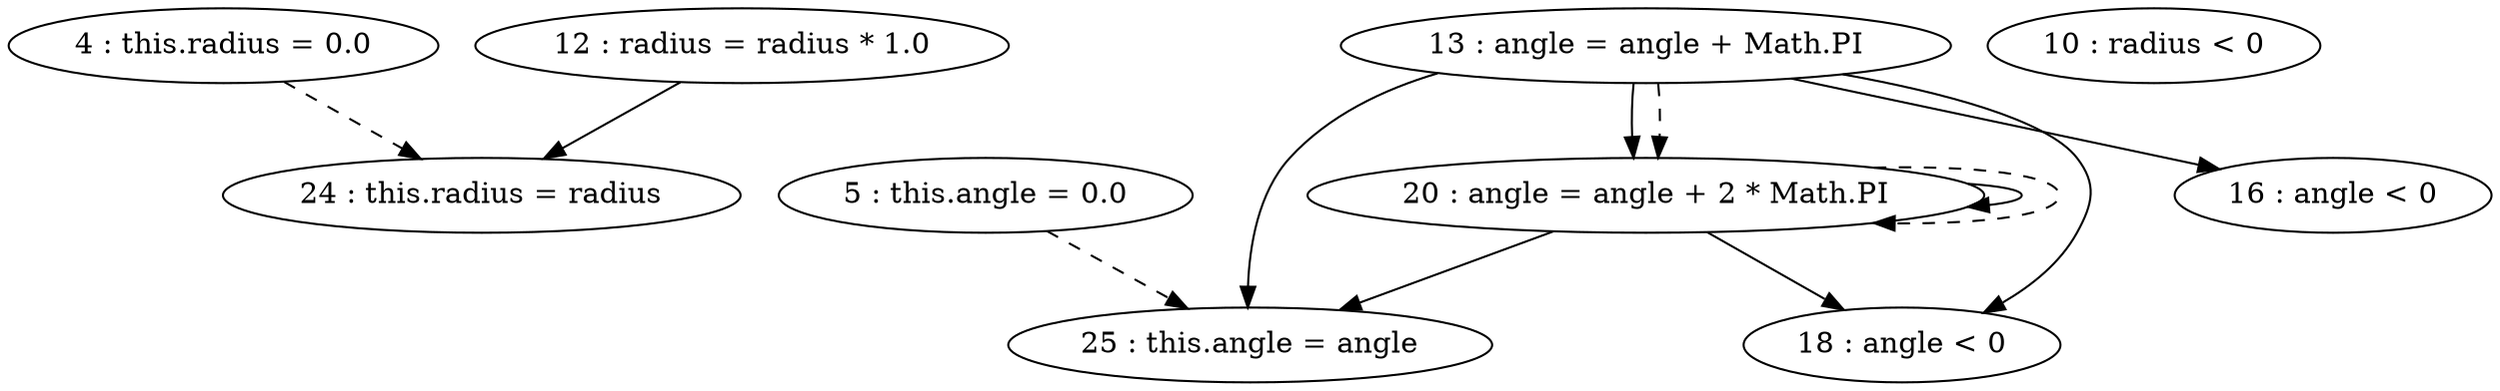 digraph G {
"4 : this.radius = 0.0"
"4 : this.radius = 0.0" -> "24 : this.radius = radius" [style=dashed]
"5 : this.angle = 0.0"
"5 : this.angle = 0.0" -> "25 : this.angle = angle" [style=dashed]
"10 : radius < 0"
"12 : radius = radius * 1.0"
"12 : radius = radius * 1.0" -> "24 : this.radius = radius"
"13 : angle = angle + Math.PI"
"13 : angle = angle + Math.PI" -> "20 : angle = angle + 2 * Math.PI"
"13 : angle = angle + Math.PI" -> "18 : angle < 0"
"13 : angle = angle + Math.PI" -> "16 : angle < 0"
"13 : angle = angle + Math.PI" -> "25 : this.angle = angle"
"13 : angle = angle + Math.PI" -> "20 : angle = angle + 2 * Math.PI" [style=dashed]
"16 : angle < 0"
"18 : angle < 0"
"20 : angle = angle + 2 * Math.PI"
"20 : angle = angle + 2 * Math.PI" -> "20 : angle = angle + 2 * Math.PI"
"20 : angle = angle + 2 * Math.PI" -> "18 : angle < 0"
"20 : angle = angle + 2 * Math.PI" -> "25 : this.angle = angle"
"20 : angle = angle + 2 * Math.PI" -> "20 : angle = angle + 2 * Math.PI" [style=dashed]
"18 : angle < 0"
"24 : this.radius = radius"
"25 : this.angle = angle"
}